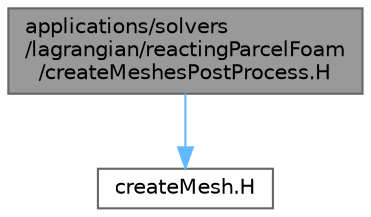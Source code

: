 digraph "applications/solvers/lagrangian/reactingParcelFoam/createMeshesPostProcess.H"
{
 // LATEX_PDF_SIZE
  bgcolor="transparent";
  edge [fontname=Helvetica,fontsize=10,labelfontname=Helvetica,labelfontsize=10];
  node [fontname=Helvetica,fontsize=10,shape=box,height=0.2,width=0.4];
  Node1 [id="Node000001",label="applications/solvers\l/lagrangian/reactingParcelFoam\l/createMeshesPostProcess.H",height=0.2,width=0.4,color="gray40", fillcolor="grey60", style="filled", fontcolor="black",tooltip=" "];
  Node1 -> Node2 [id="edge1_Node000001_Node000002",color="steelblue1",style="solid",tooltip=" "];
  Node2 [id="Node000002",label="createMesh.H",height=0.2,width=0.4,color="grey40", fillcolor="white", style="filled",URL="$createMesh_8H.html",tooltip="Required Variables."];
}
